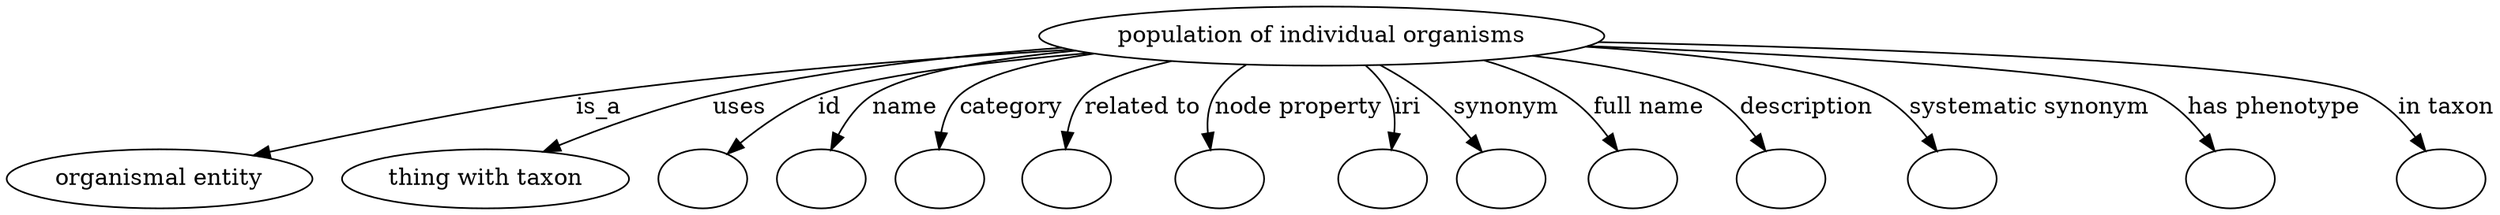 digraph {
	graph [bb="0,0,1270.6,122"];
	node [label="\N"];
	"population of individual organisms"	 [height=0.5,
		label="population of individual organisms",
		pos="682.6,104",
		width=3.722];
	"organismal entity"	 [height=0.5,
		pos="71.597,18",
		width=1.9888];
	"population of individual organisms" -> "organismal entity"	 [label=is_a,
		lp="310.87,61",
		pos="e,125.62,30.033 560.78,96.365 485.15,90.685 386.11,81.547 299.04,68 233.21,57.757 217.66,50.338 152.6,36 147.01,34.769 141.21,33.486 \
135.39,32.198"];
	"thing with taxon"	 [height=0.5,
		pos="229.6,18",
		width=1.891];
	"population of individual organisms" -> "thing with taxon"	 [label=uses,
		lp="385.65,61",
		pos="e,266.21,33.22 561.92,96.101 504.37,90.773 434.84,82.054 373.49,68 340.05,60.341 303.56,47.607 275.69,36.908"];
	id	 [color=black,
		height=0.5,
		label="",
		pos="342.6,18",
		width=0.75];
	"population of individual organisms" -> id	 [color=black,
		label=id,
		lp="438.04,61",
		pos="e,361.44,31.309 577.48,92.822 521.35,86.079 458.43,77.061 431.71,68 409.88,60.598 387.25,47.829 370.26,37.048",
		style=solid];
	name	 [color=black,
		height=0.5,
		label="",
		pos="414.6,18",
		width=0.75];
	"population of individual organisms" -> name	 [color=black,
		label=name,
		lp="480.76,61",
		pos="e,426.49,34.173 577.88,92.71 532.52,86.588 485.25,78.181 465.28,68 453.06,61.773 441.92,51.553 433.21,41.971",
		style=solid];
	category	 [color=black,
		height=0.5,
		label="",
		pos="486.6,18",
		width=0.75];
	"population of individual organisms" -> category	 [color=black,
		label=category,
		lp="534.69,61",
		pos="e,490.76,35.818 586.24,91.461 553.94,85.672 522.95,77.863 510.4,68 503.12,62.277 497.95,53.783 494.33,45.413",
		style=solid];
	"related to"	 [color=black,
		height=0.5,
		label="",
		pos="558.6,18",
		width=0.75];
	"population of individual organisms" -> "related to"	 [color=black,
		label="related to",
		lp="595.83,61",
		pos="e,558.11,36.2 614.35,88.458 594.33,82.616 575.95,75.547 569.12,68 563.74,62.055 560.85,54.074 559.36,46.237",
		style=solid];
	"node property"	 [color=black,
		height=0.5,
		label="",
		pos="630.6,18",
		width=0.75];
	"population of individual organisms" -> "node property"	 [color=black,
		label="node property",
		lp="668.67,61",
		pos="e,626.05,36.109 646.34,86.532 639.55,81.53 633.37,75.383 629.45,68 625.97,61.431 624.95,53.661 625.12,46.23",
		style=solid];
	iri	 [color=black,
		height=0.5,
		label="",
		pos="702.6,18",
		width=0.75];
	"population of individual organisms" -> iri	 [color=black,
		label=iri,
		lp="719.82,61",
		pos="e,710.06,35.478 700.94,86.07 705.27,80.708 709.3,74.509 711.6,68 714.14,60.795 713.93,52.741 712.54,45.237",
		style=solid];
	synonym	 [color=black,
		height=0.5,
		label="",
		pos="774.6,18",
		width=0.75];
	"population of individual organisms" -> synonym	 [color=black,
		label=synonym,
		lp="769.27,61",
		pos="e,761.51,34.008 707.68,86.138 714.98,80.59 722.8,74.277 729.6,68 738.4,59.87 747.37,50.226 754.97,41.587",
		style=solid];
	"full name"	 [color=black,
		height=0.5,
		label="",
		pos="846.6,18",
		width=0.75];
	"population of individual organisms" -> "full name"	 [color=black,
		label="full name",
		lp="843.23,61",
		pos="e,834.41,34.514 752.56,88.527 768.37,83.363 784.6,76.644 798.6,68 809.52,61.25 819.68,51.437 827.81,42.289",
		style=solid];
	description	 [color=black,
		height=0.5,
		label="",
		pos="918.6,18",
		width=0.75];
	"population of individual organisms" -> description	 [color=black,
		label=description,
		lp="922.7,61",
		pos="e,907.68,35.042 779.51,91.555 817.99,85.416 857.01,77.322 873.6,68 884.35,61.953 893.9,52.381 901.39,43.223",
		style=solid];
	"systematic synonym"	 [color=black,
		height=0.5,
		label="",
		pos="1003.6,18",
		width=0.75];
	"population of individual organisms" -> "systematic synonym"	 [color=black,
		label="systematic synonym",
		lp="1032.6,61",
		pos="e,992.85,34.81 803.95,96.255 864.69,90.767 930.88,81.86 957.6,68 968.93,62.118 978.91,52.266 986.65,42.856",
		style=solid];
	"has phenotype"	 [color=black,
		height=0.5,
		label="",
		pos="1140.6,18",
		width=0.75];
	"population of individual organisms" -> "has phenotype"	 [color=black,
		label="has phenotype",
		lp="1152.8,61",
		pos="e,1129.6,35.009 807.84,97.535 919.21,91.051 1068.3,80.285 1093.6,68 1105.2,62.367 1115.4,52.554 1123.3,43.105",
		style=solid];
	"in taxon"	 [color=black,
		height=0.5,
		label="",
		pos="1243.6,18",
		width=0.75];
	"population of individual organisms" -> "in taxon"	 [color=black,
		label="in taxon",
		lp="1238.3,61",
		pos="e,1233,34.6 812.91,99.802 953.78,94.485 1162.8,84.037 1196.6,68 1208.4,62.39 1218.7,52.391 1226.7,42.801",
		style=solid];
}
